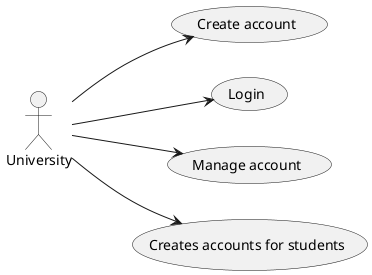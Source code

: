 @startuml
left to right direction
University -->(Create account)
University -->(Login)
University --> (Manage account)
University --> (Creates accounts for students)
@enduml